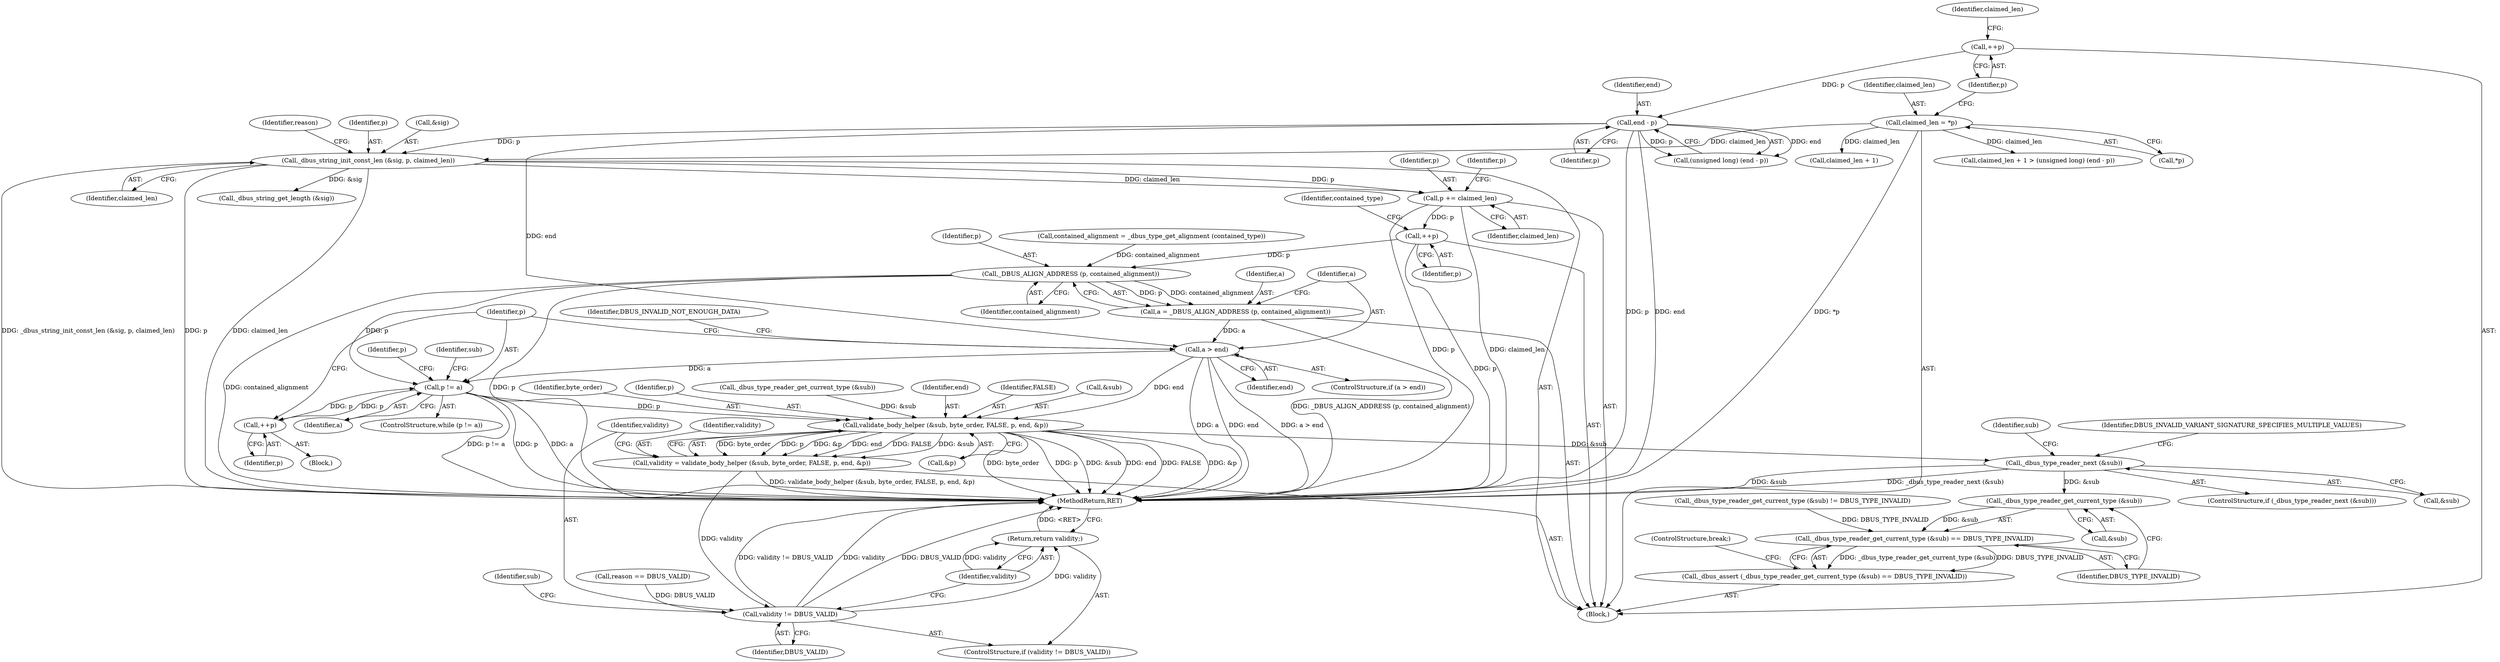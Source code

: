 digraph "0_dbus_7d65a3a6ed8815e34a99c680ac3869fde49dbbd4@pointer" {
"1000612" [label="(Call,p += claimed_len)"];
"1000583" [label="(Call,_dbus_string_init_const_len (&sig, p, claimed_len))"];
"1000578" [label="(Call,end - p)"];
"1000569" [label="(Call,++p)"];
"1000565" [label="(Call,claimed_len = *p)"];
"1000622" [label="(Call,++p)"];
"1000642" [label="(Call,_DBUS_ALIGN_ADDRESS (p, contained_alignment))"];
"1000640" [label="(Call,a = _DBUS_ALIGN_ADDRESS (p, contained_alignment))"];
"1000646" [label="(Call,a > end)"];
"1000652" [label="(Call,p != a)"];
"1000663" [label="(Call,++p)"];
"1000679" [label="(Call,validate_body_helper (&sub, byte_order, FALSE, p, end, &p))"];
"1000677" [label="(Call,validity = validate_body_helper (&sub, byte_order, FALSE, p, end, &p))"];
"1000689" [label="(Call,validity != DBUS_VALID)"];
"1000692" [label="(Return,return validity;)"];
"1000695" [label="(Call,_dbus_type_reader_next (&sub))"];
"1000702" [label="(Call,_dbus_type_reader_get_current_type (&sub))"];
"1000701" [label="(Call,_dbus_type_reader_get_current_type (&sub) == DBUS_TYPE_INVALID)"];
"1000700" [label="(Call,_dbus_assert (_dbus_type_reader_get_current_type (&sub) == DBUS_TYPE_INVALID))"];
"1000572" [label="(Call,claimed_len + 1 > (unsigned long) (end - p))"];
"1000648" [label="(Identifier,end)"];
"1000667" [label="(Identifier,sub)"];
"1000677" [label="(Call,validity = validate_body_helper (&sub, byte_order, FALSE, p, end, &p))"];
"1000697" [label="(Identifier,sub)"];
"1000691" [label="(Identifier,DBUS_VALID)"];
"1000683" [label="(Identifier,FALSE)"];
"1000586" [label="(Identifier,p)"];
"1000693" [label="(Identifier,validity)"];
"1000646" [label="(Call,a > end)"];
"1000570" [label="(Identifier,p)"];
"1000643" [label="(Identifier,p)"];
"1000700" [label="(Call,_dbus_assert (_dbus_type_reader_get_current_type (&sub) == DBUS_TYPE_INVALID))"];
"1000576" [label="(Call,(unsigned long) (end - p))"];
"1000622" [label="(Call,++p)"];
"1000584" [label="(Call,&sig)"];
"1000618" [label="(Identifier,p)"];
"1000652" [label="(Call,p != a)"];
"1000565" [label="(Call,claimed_len = *p)"];
"1000653" [label="(Identifier,p)"];
"1000680" [label="(Call,&sub)"];
"1000694" [label="(ControlStructure,if (_dbus_type_reader_next (&sub)))"];
"1000696" [label="(Call,&sub)"];
"1000701" [label="(Call,_dbus_type_reader_get_current_type (&sub) == DBUS_TYPE_INVALID)"];
"1000695" [label="(Call,_dbus_type_reader_next (&sub))"];
"1000574" [label="(Identifier,claimed_len)"];
"1000688" [label="(ControlStructure,if (validity != DBUS_VALID))"];
"1000636" [label="(Call,contained_alignment = _dbus_type_get_alignment (contained_type))"];
"1000650" [label="(Identifier,DBUS_INVALID_NOT_ENOUGH_DATA)"];
"1000672" [label="(Call,_dbus_type_reader_get_current_type (&sub) != DBUS_TYPE_INVALID)"];
"1000589" [label="(Identifier,reason)"];
"1000704" [label="(Identifier,sub)"];
"1000664" [label="(Identifier,p)"];
"1000557" [label="(Block,)"];
"1000567" [label="(Call,*p)"];
"1000573" [label="(Call,claimed_len + 1)"];
"1000641" [label="(Identifier,a)"];
"1000678" [label="(Identifier,validity)"];
"1000690" [label="(Identifier,validity)"];
"1000699" [label="(Identifier,DBUS_INVALID_VARIANT_SIGNATURE_SPECIFIES_MULTIPLE_VALUES)"];
"1000706" [label="(ControlStructure,break;)"];
"1000659" [label="(Identifier,p)"];
"1000613" [label="(Identifier,p)"];
"1000623" [label="(Identifier,p)"];
"1000580" [label="(Identifier,p)"];
"1000655" [label="(Block,)"];
"1000587" [label="(Identifier,claimed_len)"];
"1000679" [label="(Call,validate_body_helper (&sub, byte_order, FALSE, p, end, &p))"];
"1000692" [label="(Return,return validity;)"];
"1000578" [label="(Call,end - p)"];
"1000645" [label="(ControlStructure,if (a > end))"];
"1000702" [label="(Call,_dbus_type_reader_get_current_type (&sub))"];
"1000625" [label="(Identifier,contained_type)"];
"1000654" [label="(Identifier,a)"];
"1000642" [label="(Call,_DBUS_ALIGN_ADDRESS (p, contained_alignment))"];
"1000614" [label="(Identifier,claimed_len)"];
"1000689" [label="(Call,validity != DBUS_VALID)"];
"1000647" [label="(Identifier,a)"];
"1000682" [label="(Identifier,byte_order)"];
"1000684" [label="(Identifier,p)"];
"1000651" [label="(ControlStructure,while (p != a))"];
"1000583" [label="(Call,_dbus_string_init_const_len (&sig, p, claimed_len))"];
"1000566" [label="(Identifier,claimed_len)"];
"1000640" [label="(Call,a = _DBUS_ALIGN_ADDRESS (p, contained_alignment))"];
"1000644" [label="(Identifier,contained_alignment)"];
"1000663" [label="(Call,++p)"];
"1000673" [label="(Call,_dbus_type_reader_get_current_type (&sub))"];
"1000686" [label="(Call,&p)"];
"1000599" [label="(Call,reason == DBUS_VALID)"];
"1000703" [label="(Call,&sub)"];
"1000705" [label="(Identifier,DBUS_TYPE_INVALID)"];
"1000770" [label="(MethodReturn,RET)"];
"1000579" [label="(Identifier,end)"];
"1000612" [label="(Call,p += claimed_len)"];
"1000569" [label="(Call,++p)"];
"1000685" [label="(Identifier,end)"];
"1000594" [label="(Call,_dbus_string_get_length (&sig))"];
"1000612" -> "1000557"  [label="AST: "];
"1000612" -> "1000614"  [label="CFG: "];
"1000613" -> "1000612"  [label="AST: "];
"1000614" -> "1000612"  [label="AST: "];
"1000618" -> "1000612"  [label="CFG: "];
"1000612" -> "1000770"  [label="DDG: claimed_len"];
"1000612" -> "1000770"  [label="DDG: p"];
"1000583" -> "1000612"  [label="DDG: claimed_len"];
"1000583" -> "1000612"  [label="DDG: p"];
"1000612" -> "1000622"  [label="DDG: p"];
"1000583" -> "1000557"  [label="AST: "];
"1000583" -> "1000587"  [label="CFG: "];
"1000584" -> "1000583"  [label="AST: "];
"1000586" -> "1000583"  [label="AST: "];
"1000587" -> "1000583"  [label="AST: "];
"1000589" -> "1000583"  [label="CFG: "];
"1000583" -> "1000770"  [label="DDG: _dbus_string_init_const_len (&sig, p, claimed_len)"];
"1000583" -> "1000770"  [label="DDG: p"];
"1000583" -> "1000770"  [label="DDG: claimed_len"];
"1000578" -> "1000583"  [label="DDG: p"];
"1000565" -> "1000583"  [label="DDG: claimed_len"];
"1000583" -> "1000594"  [label="DDG: &sig"];
"1000578" -> "1000576"  [label="AST: "];
"1000578" -> "1000580"  [label="CFG: "];
"1000579" -> "1000578"  [label="AST: "];
"1000580" -> "1000578"  [label="AST: "];
"1000576" -> "1000578"  [label="CFG: "];
"1000578" -> "1000770"  [label="DDG: end"];
"1000578" -> "1000770"  [label="DDG: p"];
"1000578" -> "1000576"  [label="DDG: end"];
"1000578" -> "1000576"  [label="DDG: p"];
"1000569" -> "1000578"  [label="DDG: p"];
"1000578" -> "1000646"  [label="DDG: end"];
"1000569" -> "1000557"  [label="AST: "];
"1000569" -> "1000570"  [label="CFG: "];
"1000570" -> "1000569"  [label="AST: "];
"1000574" -> "1000569"  [label="CFG: "];
"1000565" -> "1000557"  [label="AST: "];
"1000565" -> "1000567"  [label="CFG: "];
"1000566" -> "1000565"  [label="AST: "];
"1000567" -> "1000565"  [label="AST: "];
"1000570" -> "1000565"  [label="CFG: "];
"1000565" -> "1000770"  [label="DDG: *p"];
"1000565" -> "1000572"  [label="DDG: claimed_len"];
"1000565" -> "1000573"  [label="DDG: claimed_len"];
"1000622" -> "1000557"  [label="AST: "];
"1000622" -> "1000623"  [label="CFG: "];
"1000623" -> "1000622"  [label="AST: "];
"1000625" -> "1000622"  [label="CFG: "];
"1000622" -> "1000770"  [label="DDG: p"];
"1000622" -> "1000642"  [label="DDG: p"];
"1000642" -> "1000640"  [label="AST: "];
"1000642" -> "1000644"  [label="CFG: "];
"1000643" -> "1000642"  [label="AST: "];
"1000644" -> "1000642"  [label="AST: "];
"1000640" -> "1000642"  [label="CFG: "];
"1000642" -> "1000770"  [label="DDG: p"];
"1000642" -> "1000770"  [label="DDG: contained_alignment"];
"1000642" -> "1000640"  [label="DDG: p"];
"1000642" -> "1000640"  [label="DDG: contained_alignment"];
"1000636" -> "1000642"  [label="DDG: contained_alignment"];
"1000642" -> "1000652"  [label="DDG: p"];
"1000640" -> "1000557"  [label="AST: "];
"1000641" -> "1000640"  [label="AST: "];
"1000647" -> "1000640"  [label="CFG: "];
"1000640" -> "1000770"  [label="DDG: _DBUS_ALIGN_ADDRESS (p, contained_alignment)"];
"1000640" -> "1000646"  [label="DDG: a"];
"1000646" -> "1000645"  [label="AST: "];
"1000646" -> "1000648"  [label="CFG: "];
"1000647" -> "1000646"  [label="AST: "];
"1000648" -> "1000646"  [label="AST: "];
"1000650" -> "1000646"  [label="CFG: "];
"1000653" -> "1000646"  [label="CFG: "];
"1000646" -> "1000770"  [label="DDG: a > end"];
"1000646" -> "1000770"  [label="DDG: a"];
"1000646" -> "1000770"  [label="DDG: end"];
"1000646" -> "1000652"  [label="DDG: a"];
"1000646" -> "1000679"  [label="DDG: end"];
"1000652" -> "1000651"  [label="AST: "];
"1000652" -> "1000654"  [label="CFG: "];
"1000653" -> "1000652"  [label="AST: "];
"1000654" -> "1000652"  [label="AST: "];
"1000659" -> "1000652"  [label="CFG: "];
"1000667" -> "1000652"  [label="CFG: "];
"1000652" -> "1000770"  [label="DDG: p != a"];
"1000652" -> "1000770"  [label="DDG: p"];
"1000652" -> "1000770"  [label="DDG: a"];
"1000663" -> "1000652"  [label="DDG: p"];
"1000652" -> "1000663"  [label="DDG: p"];
"1000652" -> "1000679"  [label="DDG: p"];
"1000663" -> "1000655"  [label="AST: "];
"1000663" -> "1000664"  [label="CFG: "];
"1000664" -> "1000663"  [label="AST: "];
"1000653" -> "1000663"  [label="CFG: "];
"1000679" -> "1000677"  [label="AST: "];
"1000679" -> "1000686"  [label="CFG: "];
"1000680" -> "1000679"  [label="AST: "];
"1000682" -> "1000679"  [label="AST: "];
"1000683" -> "1000679"  [label="AST: "];
"1000684" -> "1000679"  [label="AST: "];
"1000685" -> "1000679"  [label="AST: "];
"1000686" -> "1000679"  [label="AST: "];
"1000677" -> "1000679"  [label="CFG: "];
"1000679" -> "1000770"  [label="DDG: byte_order"];
"1000679" -> "1000770"  [label="DDG: p"];
"1000679" -> "1000770"  [label="DDG: &sub"];
"1000679" -> "1000770"  [label="DDG: end"];
"1000679" -> "1000770"  [label="DDG: FALSE"];
"1000679" -> "1000770"  [label="DDG: &p"];
"1000679" -> "1000677"  [label="DDG: byte_order"];
"1000679" -> "1000677"  [label="DDG: p"];
"1000679" -> "1000677"  [label="DDG: &p"];
"1000679" -> "1000677"  [label="DDG: end"];
"1000679" -> "1000677"  [label="DDG: FALSE"];
"1000679" -> "1000677"  [label="DDG: &sub"];
"1000673" -> "1000679"  [label="DDG: &sub"];
"1000679" -> "1000695"  [label="DDG: &sub"];
"1000677" -> "1000557"  [label="AST: "];
"1000678" -> "1000677"  [label="AST: "];
"1000690" -> "1000677"  [label="CFG: "];
"1000677" -> "1000770"  [label="DDG: validate_body_helper (&sub, byte_order, FALSE, p, end, &p)"];
"1000677" -> "1000689"  [label="DDG: validity"];
"1000689" -> "1000688"  [label="AST: "];
"1000689" -> "1000691"  [label="CFG: "];
"1000690" -> "1000689"  [label="AST: "];
"1000691" -> "1000689"  [label="AST: "];
"1000693" -> "1000689"  [label="CFG: "];
"1000697" -> "1000689"  [label="CFG: "];
"1000689" -> "1000770"  [label="DDG: validity != DBUS_VALID"];
"1000689" -> "1000770"  [label="DDG: validity"];
"1000689" -> "1000770"  [label="DDG: DBUS_VALID"];
"1000599" -> "1000689"  [label="DDG: DBUS_VALID"];
"1000689" -> "1000692"  [label="DDG: validity"];
"1000692" -> "1000688"  [label="AST: "];
"1000692" -> "1000693"  [label="CFG: "];
"1000693" -> "1000692"  [label="AST: "];
"1000770" -> "1000692"  [label="CFG: "];
"1000692" -> "1000770"  [label="DDG: <RET>"];
"1000693" -> "1000692"  [label="DDG: validity"];
"1000695" -> "1000694"  [label="AST: "];
"1000695" -> "1000696"  [label="CFG: "];
"1000696" -> "1000695"  [label="AST: "];
"1000699" -> "1000695"  [label="CFG: "];
"1000704" -> "1000695"  [label="CFG: "];
"1000695" -> "1000770"  [label="DDG: _dbus_type_reader_next (&sub)"];
"1000695" -> "1000770"  [label="DDG: &sub"];
"1000695" -> "1000702"  [label="DDG: &sub"];
"1000702" -> "1000701"  [label="AST: "];
"1000702" -> "1000703"  [label="CFG: "];
"1000703" -> "1000702"  [label="AST: "];
"1000705" -> "1000702"  [label="CFG: "];
"1000702" -> "1000701"  [label="DDG: &sub"];
"1000701" -> "1000700"  [label="AST: "];
"1000701" -> "1000705"  [label="CFG: "];
"1000705" -> "1000701"  [label="AST: "];
"1000700" -> "1000701"  [label="CFG: "];
"1000701" -> "1000700"  [label="DDG: _dbus_type_reader_get_current_type (&sub)"];
"1000701" -> "1000700"  [label="DDG: DBUS_TYPE_INVALID"];
"1000672" -> "1000701"  [label="DDG: DBUS_TYPE_INVALID"];
"1000700" -> "1000557"  [label="AST: "];
"1000706" -> "1000700"  [label="CFG: "];
}
